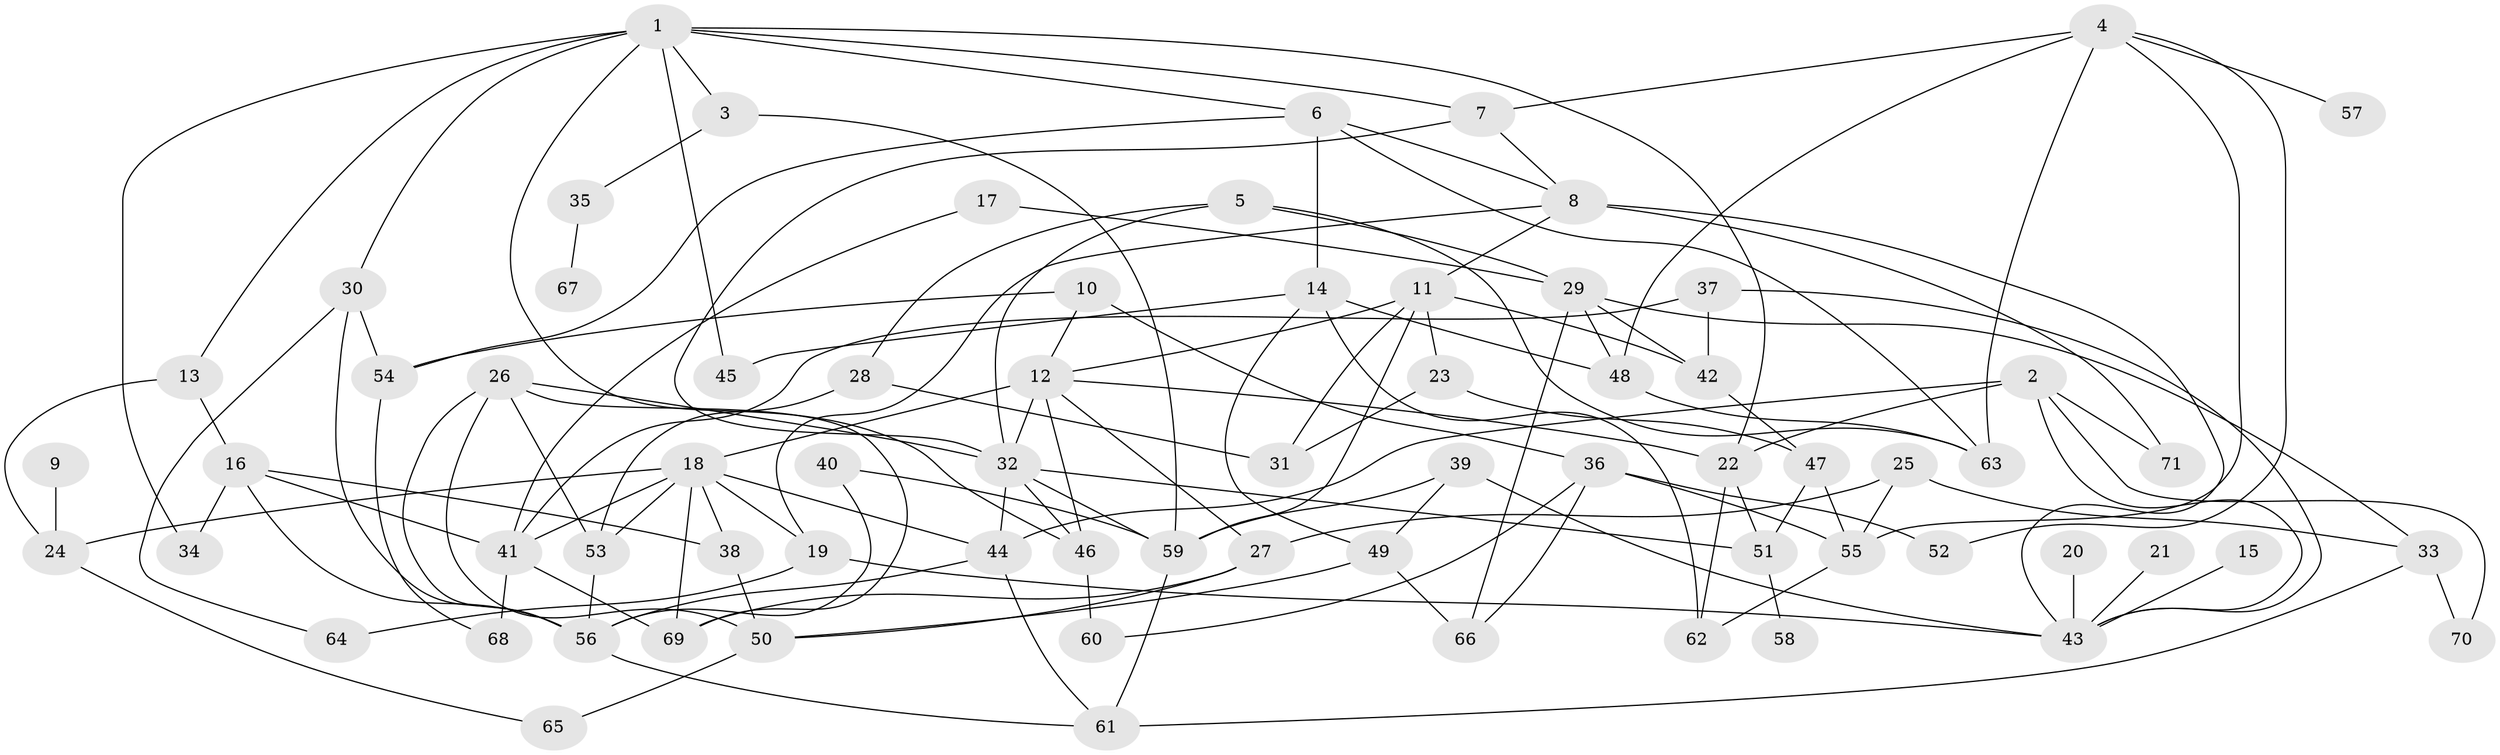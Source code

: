 // original degree distribution, {6: 0.014084507042253521, 9: 0.007042253521126761, 5: 0.11267605633802817, 4: 0.11267605633802817, 8: 0.007042253521126761, 3: 0.2746478873239437, 2: 0.28169014084507044, 10: 0.007042253521126761, 7: 0.014084507042253521, 1: 0.16901408450704225}
// Generated by graph-tools (version 1.1) at 2025/01/03/09/25 03:01:02]
// undirected, 71 vertices, 136 edges
graph export_dot {
graph [start="1"]
  node [color=gray90,style=filled];
  1;
  2;
  3;
  4;
  5;
  6;
  7;
  8;
  9;
  10;
  11;
  12;
  13;
  14;
  15;
  16;
  17;
  18;
  19;
  20;
  21;
  22;
  23;
  24;
  25;
  26;
  27;
  28;
  29;
  30;
  31;
  32;
  33;
  34;
  35;
  36;
  37;
  38;
  39;
  40;
  41;
  42;
  43;
  44;
  45;
  46;
  47;
  48;
  49;
  50;
  51;
  52;
  53;
  54;
  55;
  56;
  57;
  58;
  59;
  60;
  61;
  62;
  63;
  64;
  65;
  66;
  67;
  68;
  69;
  70;
  71;
  1 -- 3 [weight=1.0];
  1 -- 6 [weight=1.0];
  1 -- 7 [weight=1.0];
  1 -- 13 [weight=1.0];
  1 -- 22 [weight=1.0];
  1 -- 30 [weight=1.0];
  1 -- 34 [weight=1.0];
  1 -- 45 [weight=1.0];
  1 -- 46 [weight=1.0];
  2 -- 22 [weight=1.0];
  2 -- 43 [weight=1.0];
  2 -- 44 [weight=1.0];
  2 -- 70 [weight=1.0];
  2 -- 71 [weight=1.0];
  3 -- 35 [weight=1.0];
  3 -- 59 [weight=1.0];
  4 -- 7 [weight=1.0];
  4 -- 48 [weight=1.0];
  4 -- 52 [weight=1.0];
  4 -- 55 [weight=1.0];
  4 -- 57 [weight=1.0];
  4 -- 63 [weight=1.0];
  5 -- 28 [weight=1.0];
  5 -- 29 [weight=1.0];
  5 -- 32 [weight=1.0];
  5 -- 63 [weight=1.0];
  6 -- 8 [weight=1.0];
  6 -- 14 [weight=1.0];
  6 -- 54 [weight=1.0];
  6 -- 63 [weight=1.0];
  7 -- 8 [weight=1.0];
  7 -- 32 [weight=1.0];
  8 -- 11 [weight=1.0];
  8 -- 19 [weight=1.0];
  8 -- 43 [weight=1.0];
  8 -- 71 [weight=1.0];
  9 -- 24 [weight=1.0];
  10 -- 12 [weight=1.0];
  10 -- 36 [weight=1.0];
  10 -- 54 [weight=1.0];
  11 -- 12 [weight=1.0];
  11 -- 23 [weight=1.0];
  11 -- 31 [weight=1.0];
  11 -- 42 [weight=1.0];
  11 -- 59 [weight=1.0];
  12 -- 18 [weight=1.0];
  12 -- 22 [weight=1.0];
  12 -- 27 [weight=1.0];
  12 -- 32 [weight=1.0];
  12 -- 46 [weight=1.0];
  13 -- 16 [weight=1.0];
  13 -- 24 [weight=1.0];
  14 -- 45 [weight=1.0];
  14 -- 48 [weight=1.0];
  14 -- 49 [weight=1.0];
  14 -- 62 [weight=1.0];
  15 -- 43 [weight=1.0];
  16 -- 34 [weight=1.0];
  16 -- 38 [weight=1.0];
  16 -- 41 [weight=1.0];
  16 -- 56 [weight=1.0];
  17 -- 29 [weight=1.0];
  17 -- 41 [weight=1.0];
  18 -- 19 [weight=1.0];
  18 -- 24 [weight=1.0];
  18 -- 38 [weight=1.0];
  18 -- 41 [weight=1.0];
  18 -- 44 [weight=1.0];
  18 -- 53 [weight=1.0];
  18 -- 69 [weight=1.0];
  19 -- 43 [weight=1.0];
  19 -- 64 [weight=1.0];
  20 -- 43 [weight=1.0];
  21 -- 43 [weight=1.0];
  22 -- 51 [weight=1.0];
  22 -- 62 [weight=1.0];
  23 -- 31 [weight=1.0];
  23 -- 47 [weight=1.0];
  24 -- 65 [weight=1.0];
  25 -- 27 [weight=1.0];
  25 -- 33 [weight=1.0];
  25 -- 55 [weight=1.0];
  26 -- 32 [weight=1.0];
  26 -- 50 [weight=1.0];
  26 -- 53 [weight=1.0];
  26 -- 56 [weight=1.0];
  26 -- 69 [weight=1.0];
  27 -- 50 [weight=1.0];
  27 -- 69 [weight=1.0];
  28 -- 31 [weight=1.0];
  28 -- 53 [weight=1.0];
  29 -- 33 [weight=1.0];
  29 -- 42 [weight=1.0];
  29 -- 48 [weight=1.0];
  29 -- 66 [weight=1.0];
  30 -- 54 [weight=1.0];
  30 -- 56 [weight=1.0];
  30 -- 64 [weight=1.0];
  32 -- 44 [weight=1.0];
  32 -- 46 [weight=1.0];
  32 -- 51 [weight=1.0];
  32 -- 59 [weight=1.0];
  33 -- 61 [weight=1.0];
  33 -- 70 [weight=1.0];
  35 -- 67 [weight=1.0];
  36 -- 52 [weight=1.0];
  36 -- 55 [weight=1.0];
  36 -- 60 [weight=1.0];
  36 -- 66 [weight=1.0];
  37 -- 41 [weight=1.0];
  37 -- 42 [weight=1.0];
  37 -- 43 [weight=1.0];
  38 -- 50 [weight=1.0];
  39 -- 43 [weight=2.0];
  39 -- 49 [weight=1.0];
  39 -- 59 [weight=1.0];
  40 -- 56 [weight=1.0];
  40 -- 59 [weight=1.0];
  41 -- 68 [weight=1.0];
  41 -- 69 [weight=1.0];
  42 -- 47 [weight=1.0];
  44 -- 56 [weight=1.0];
  44 -- 61 [weight=1.0];
  46 -- 60 [weight=1.0];
  47 -- 51 [weight=1.0];
  47 -- 55 [weight=1.0];
  48 -- 63 [weight=1.0];
  49 -- 50 [weight=1.0];
  49 -- 66 [weight=1.0];
  50 -- 65 [weight=1.0];
  51 -- 58 [weight=1.0];
  53 -- 56 [weight=1.0];
  54 -- 68 [weight=1.0];
  55 -- 62 [weight=2.0];
  56 -- 61 [weight=1.0];
  59 -- 61 [weight=1.0];
}
